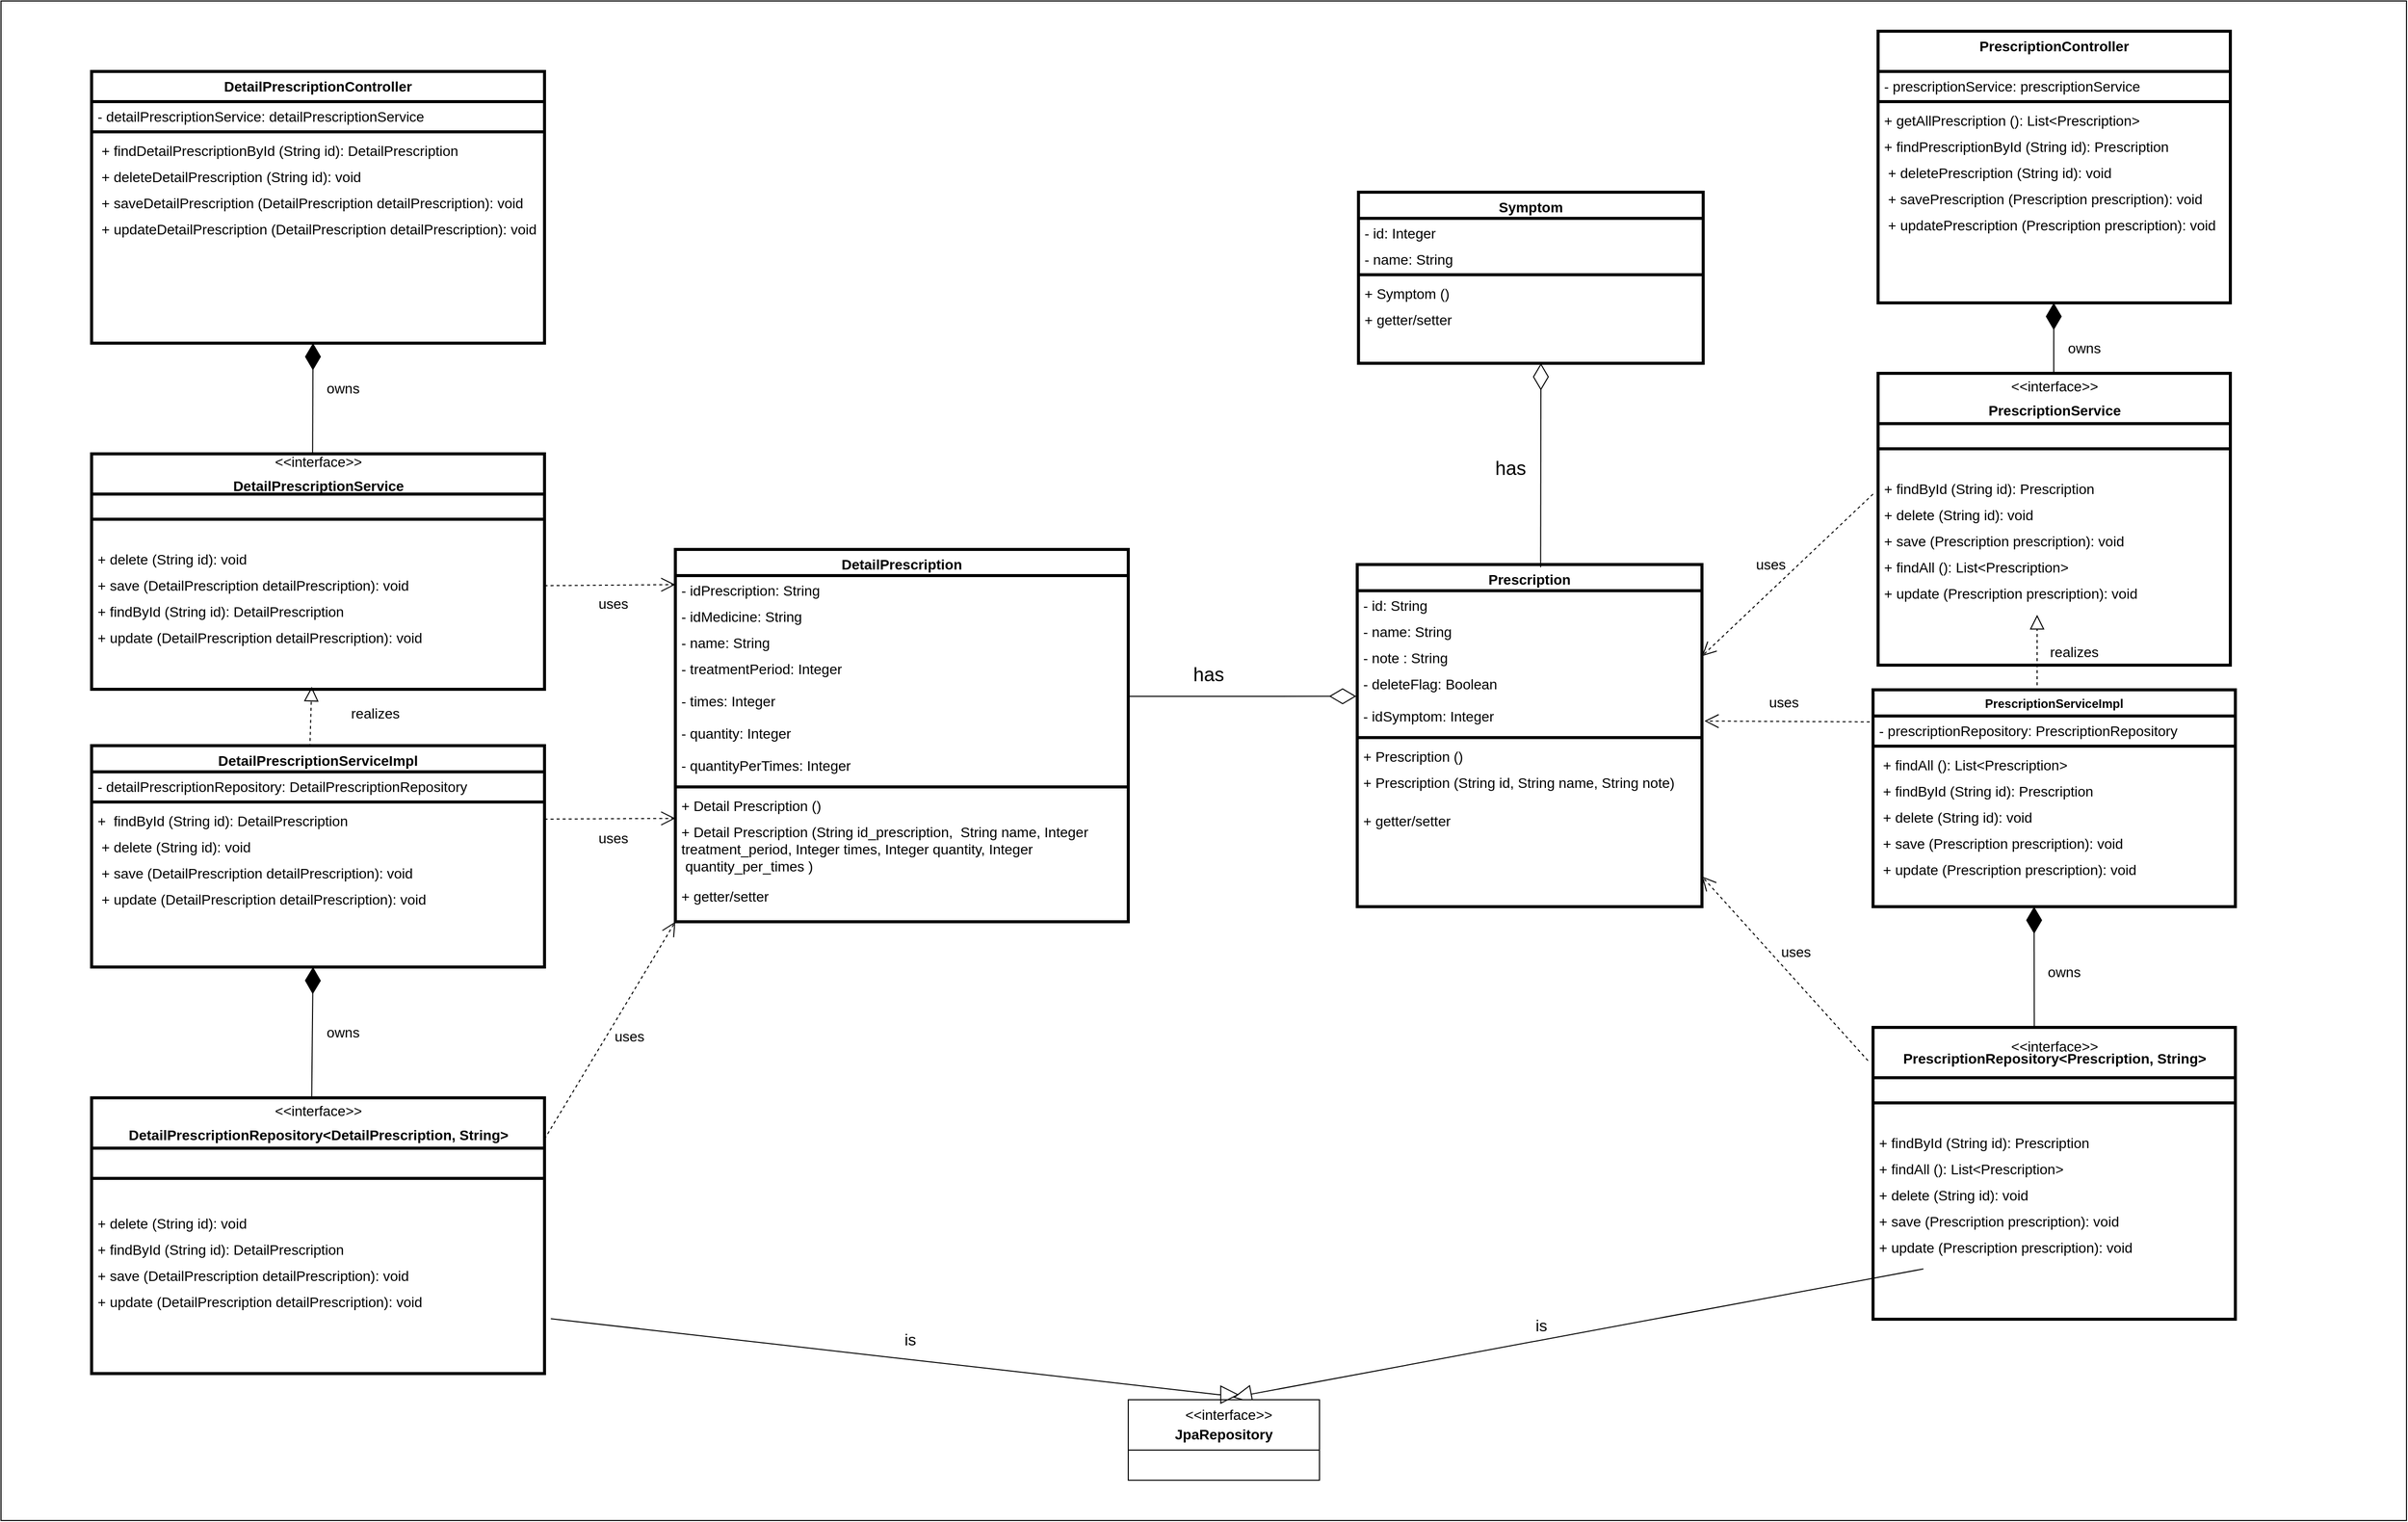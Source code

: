 <mxfile version="23.1.1" type="device">
  <diagram id="ngkip8CW9dk5q_ZGBN1X" name="Trang-2">
    <mxGraphModel dx="1314" dy="4339" grid="1" gridSize="10" guides="1" tooltips="1" connect="1" arrows="1" fold="1" page="1" pageScale="1" pageWidth="827" pageHeight="1169" math="0" shadow="0">
      <root>
        <mxCell id="0" />
        <mxCell id="1" parent="0" />
        <mxCell id="7nBnNuaxek-vDvKnoMcR-1" value="" style="rounded=0;whiteSpace=wrap;html=1;" parent="1" vertex="1">
          <mxGeometry x="20" y="-2730" width="2390" height="1510" as="geometry" />
        </mxCell>
        <mxCell id="7nBnNuaxek-vDvKnoMcR-2" value="" style="endArrow=diamondThin;endFill=1;endSize=24;html=1;rounded=0;exitX=0.5;exitY=0;exitDx=0;exitDy=0;" parent="1" edge="1">
          <mxGeometry width="160" relative="1" as="geometry">
            <mxPoint x="2059.545" y="-2360" as="sourcePoint" />
            <mxPoint x="2059.55" y="-2430" as="targetPoint" />
          </mxGeometry>
        </mxCell>
        <mxCell id="7nBnNuaxek-vDvKnoMcR-3" value="" style="endArrow=block;dashed=1;endFill=0;endSize=12;html=1;rounded=0;entryX=0.48;entryY=1.037;entryDx=0;entryDy=0;entryPerimeter=0;" parent="1" edge="1">
          <mxGeometry width="160" relative="1" as="geometry">
            <mxPoint x="2043" y="-2050" as="sourcePoint" />
            <mxPoint x="2043" y="-2119.998" as="targetPoint" />
          </mxGeometry>
        </mxCell>
        <mxCell id="7nBnNuaxek-vDvKnoMcR-4" value="uses" style="endArrow=open;endSize=12;dashed=1;html=1;rounded=0;entryX=1;entryY=0.5;entryDx=0;entryDy=0;fontSize=14;" parent="1" target="7nBnNuaxek-vDvKnoMcR-8" edge="1">
          <mxGeometry x="0.041" y="-19" width="160" relative="1" as="geometry">
            <mxPoint x="1880" y="-2240" as="sourcePoint" />
            <mxPoint x="1650" y="-2230" as="targetPoint" />
            <mxPoint as="offset" />
          </mxGeometry>
        </mxCell>
        <mxCell id="7nBnNuaxek-vDvKnoMcR-5" value="Prescription" style="swimlane;fontStyle=1;align=center;verticalAlign=top;childLayout=stackLayout;horizontal=1;startSize=26;horizontalStack=0;resizeParent=1;resizeLast=0;collapsible=1;marginBottom=0;rounded=0;shadow=0;strokeWidth=3;fontSize=14;" parent="1" vertex="1">
          <mxGeometry x="1367.5" y="-2170" width="342.5" height="340" as="geometry">
            <mxRectangle x="550" y="140" width="160" height="26" as="alternateBounds" />
          </mxGeometry>
        </mxCell>
        <mxCell id="7nBnNuaxek-vDvKnoMcR-6" value="- id: String" style="text;align=left;verticalAlign=top;spacingLeft=4;spacingRight=4;overflow=hidden;rotatable=0;points=[[0,0.5],[1,0.5]];portConstraint=eastwest;fontSize=14;" parent="7nBnNuaxek-vDvKnoMcR-5" vertex="1">
          <mxGeometry y="26" width="342.5" height="26" as="geometry" />
        </mxCell>
        <mxCell id="7nBnNuaxek-vDvKnoMcR-7" value="- name: String" style="text;align=left;verticalAlign=top;spacingLeft=4;spacingRight=4;overflow=hidden;rotatable=0;points=[[0,0.5],[1,0.5]];portConstraint=eastwest;rounded=0;shadow=0;html=0;fontSize=14;" parent="7nBnNuaxek-vDvKnoMcR-5" vertex="1">
          <mxGeometry y="52" width="342.5" height="26" as="geometry" />
        </mxCell>
        <mxCell id="7nBnNuaxek-vDvKnoMcR-8" value="- note : String" style="text;align=left;verticalAlign=top;spacingLeft=4;spacingRight=4;overflow=hidden;rotatable=0;points=[[0,0.5],[1,0.5]];portConstraint=eastwest;fontSize=14;" parent="7nBnNuaxek-vDvKnoMcR-5" vertex="1">
          <mxGeometry y="78" width="342.5" height="26" as="geometry" />
        </mxCell>
        <mxCell id="7nBnNuaxek-vDvKnoMcR-9" value="- deleteFlag: Boolean&#xa;" style="text;align=left;verticalAlign=top;spacingLeft=4;spacingRight=4;overflow=hidden;rotatable=0;points=[[0,0.5],[1,0.5]];portConstraint=eastwest;rounded=0;shadow=0;html=0;fontSize=14;" parent="7nBnNuaxek-vDvKnoMcR-5" vertex="1">
          <mxGeometry y="104" width="342.5" height="32" as="geometry" />
        </mxCell>
        <mxCell id="7nBnNuaxek-vDvKnoMcR-10" value="- idSymptom: Integer&#xa;" style="text;align=left;verticalAlign=top;spacingLeft=4;spacingRight=4;overflow=hidden;rotatable=0;points=[[0,0.5],[1,0.5]];portConstraint=eastwest;rounded=0;shadow=0;html=0;fontSize=14;" parent="7nBnNuaxek-vDvKnoMcR-5" vertex="1">
          <mxGeometry y="136" width="342.5" height="32" as="geometry" />
        </mxCell>
        <mxCell id="7nBnNuaxek-vDvKnoMcR-11" value="uses" style="endArrow=open;endSize=12;dashed=1;html=1;rounded=0;fontSize=14;exitX=-0.009;exitY=0.226;exitDx=0;exitDy=0;exitPerimeter=0;" parent="7nBnNuaxek-vDvKnoMcR-5" source="7nBnNuaxek-vDvKnoMcR-32" edge="1">
          <mxGeometry x="0.041" y="-19" width="160" relative="1" as="geometry">
            <mxPoint x="495" y="155.55" as="sourcePoint" />
            <mxPoint x="345" y="155.55" as="targetPoint" />
            <mxPoint as="offset" />
          </mxGeometry>
        </mxCell>
        <mxCell id="7nBnNuaxek-vDvKnoMcR-12" value="" style="line;html=1;strokeWidth=3;align=left;verticalAlign=middle;spacingTop=-1;spacingLeft=3;spacingRight=3;rotatable=0;labelPosition=right;points=[];portConstraint=eastwest;" parent="7nBnNuaxek-vDvKnoMcR-5" vertex="1">
          <mxGeometry y="168" width="342.5" height="8" as="geometry" />
        </mxCell>
        <mxCell id="7nBnNuaxek-vDvKnoMcR-13" value="+ Prescription ()" style="text;align=left;verticalAlign=top;spacingLeft=4;spacingRight=4;overflow=hidden;rotatable=0;points=[[0,0.5],[1,0.5]];portConstraint=eastwest;fontSize=14;" parent="7nBnNuaxek-vDvKnoMcR-5" vertex="1">
          <mxGeometry y="176" width="342.5" height="26" as="geometry" />
        </mxCell>
        <mxCell id="7nBnNuaxek-vDvKnoMcR-14" value="+ Prescription (String id, String name, String note)" style="text;align=left;verticalAlign=top;spacingLeft=4;spacingRight=4;overflow=hidden;rotatable=0;points=[[0,0.5],[1,0.5]];portConstraint=eastwest;fontSize=14;" parent="7nBnNuaxek-vDvKnoMcR-5" vertex="1">
          <mxGeometry y="202" width="342.5" height="38" as="geometry" />
        </mxCell>
        <mxCell id="7nBnNuaxek-vDvKnoMcR-15" value="+ getter/setter" style="text;align=left;verticalAlign=top;spacingLeft=4;spacingRight=4;overflow=hidden;rotatable=0;points=[[0,0.5],[1,0.5]];portConstraint=eastwest;fontSize=14;" parent="7nBnNuaxek-vDvKnoMcR-5" vertex="1">
          <mxGeometry y="240" width="342.5" height="40" as="geometry" />
        </mxCell>
        <mxCell id="7nBnNuaxek-vDvKnoMcR-16" value="" style="endArrow=diamondThin;endFill=0;endSize=24;html=1;rounded=0;exitX=0.532;exitY=0.008;exitDx=0;exitDy=0;exitPerimeter=0;" parent="1" source="7nBnNuaxek-vDvKnoMcR-5" edge="1">
          <mxGeometry width="160" relative="1" as="geometry">
            <mxPoint x="1550" y="-2390" as="sourcePoint" />
            <mxPoint x="1550" y="-2370" as="targetPoint" />
          </mxGeometry>
        </mxCell>
        <mxCell id="7nBnNuaxek-vDvKnoMcR-17" value="PrescriptionController" style="swimlane;fontStyle=1;align=center;verticalAlign=top;childLayout=stackLayout;horizontal=1;startSize=40;horizontalStack=0;resizeParent=1;resizeLast=0;collapsible=1;marginBottom=0;rounded=0;shadow=0;strokeWidth=3;fontSize=14;" parent="1" vertex="1">
          <mxGeometry x="1885" y="-2700" width="350" height="270" as="geometry">
            <mxRectangle x="230" y="140" width="160" height="26" as="alternateBounds" />
          </mxGeometry>
        </mxCell>
        <mxCell id="7nBnNuaxek-vDvKnoMcR-18" value="- prescriptionService: prescriptionService" style="text;align=left;verticalAlign=top;spacingLeft=4;spacingRight=4;overflow=hidden;rotatable=0;points=[[0,0.5],[1,0.5]];portConstraint=eastwest;fontSize=14;" parent="7nBnNuaxek-vDvKnoMcR-17" vertex="1">
          <mxGeometry y="40" width="350" height="26" as="geometry" />
        </mxCell>
        <mxCell id="7nBnNuaxek-vDvKnoMcR-19" value="" style="line;html=1;strokeWidth=3;align=left;verticalAlign=middle;spacingTop=-1;spacingLeft=3;spacingRight=3;rotatable=0;labelPosition=right;points=[];portConstraint=eastwest;" parent="7nBnNuaxek-vDvKnoMcR-17" vertex="1">
          <mxGeometry y="66" width="350" height="8" as="geometry" />
        </mxCell>
        <mxCell id="7nBnNuaxek-vDvKnoMcR-20" value="+ getAllPrescription (): List&lt;Prescription&gt;" style="text;align=left;verticalAlign=top;spacingLeft=4;spacingRight=4;overflow=hidden;rotatable=0;points=[[0,0.5],[1,0.5]];portConstraint=eastwest;strokeWidth=1;fontSize=14;" parent="7nBnNuaxek-vDvKnoMcR-17" vertex="1">
          <mxGeometry y="74" width="350" height="26" as="geometry" />
        </mxCell>
        <mxCell id="7nBnNuaxek-vDvKnoMcR-21" value="+ findPrescriptionById (String id): Prescription" style="text;align=left;verticalAlign=top;spacingLeft=4;spacingRight=4;overflow=hidden;rotatable=0;points=[[0,0.5],[1,0.5]];portConstraint=eastwest;strokeWidth=1;fontSize=14;" parent="7nBnNuaxek-vDvKnoMcR-17" vertex="1">
          <mxGeometry y="100" width="350" height="26" as="geometry" />
        </mxCell>
        <mxCell id="7nBnNuaxek-vDvKnoMcR-22" value=" + deletePrescription (String id): void" style="text;align=left;verticalAlign=top;spacingLeft=4;spacingRight=4;overflow=hidden;rotatable=0;points=[[0,0.5],[1,0.5]];portConstraint=eastwest;strokeWidth=1;fontSize=14;" parent="7nBnNuaxek-vDvKnoMcR-17" vertex="1">
          <mxGeometry y="126" width="350" height="26" as="geometry" />
        </mxCell>
        <mxCell id="7nBnNuaxek-vDvKnoMcR-23" value=" + savePrescription (Prescription prescription): void" style="text;align=left;verticalAlign=top;spacingLeft=4;spacingRight=4;overflow=hidden;rotatable=0;points=[[0,0.5],[1,0.5]];portConstraint=eastwest;strokeWidth=1;fontSize=14;" parent="7nBnNuaxek-vDvKnoMcR-17" vertex="1">
          <mxGeometry y="152" width="350" height="26" as="geometry" />
        </mxCell>
        <mxCell id="7nBnNuaxek-vDvKnoMcR-24" value=" + updatePrescription (Prescription prescription): void" style="text;align=left;verticalAlign=top;spacingLeft=4;spacingRight=4;overflow=hidden;rotatable=0;points=[[0,0.5],[1,0.5]];portConstraint=eastwest;strokeWidth=1;fontSize=14;" parent="7nBnNuaxek-vDvKnoMcR-17" vertex="1">
          <mxGeometry y="178" width="350" height="26" as="geometry" />
        </mxCell>
        <mxCell id="7nBnNuaxek-vDvKnoMcR-25" value="&lt;p style=&quot;line-height: 86%;&quot;&gt;&lt;font style=&quot;font-size: 14px;&quot;&gt;&amp;lt;&amp;lt;interface&amp;gt;&amp;gt;&lt;/font&gt;&lt;/p&gt;&lt;p style=&quot;line-height: 86%;&quot;&gt;&lt;font style=&quot;font-size: 14px;&quot;&gt;&lt;b&gt;PrescriptionService&lt;/b&gt;&lt;br&gt;&lt;/font&gt;&lt;/p&gt;" style="swimlane;fontStyle=0;childLayout=stackLayout;horizontal=1;startSize=50;fillColor=none;horizontalStack=0;resizeParent=1;resizeParentMax=0;resizeLast=0;collapsible=1;marginBottom=0;html=1;strokeWidth=3;" parent="1" vertex="1">
          <mxGeometry x="1885" y="-2360" width="350" height="290" as="geometry">
            <mxRectangle x="960" y="620" width="160" height="60" as="alternateBounds" />
          </mxGeometry>
        </mxCell>
        <mxCell id="5s_oKDHctYmKp3dNpC3K-5" value="" style="line;html=1;strokeWidth=3;align=left;verticalAlign=middle;spacingTop=-1;spacingLeft=3;spacingRight=3;rotatable=0;labelPosition=right;points=[];portConstraint=eastwest;" vertex="1" parent="7nBnNuaxek-vDvKnoMcR-25">
          <mxGeometry y="50" width="350" height="50" as="geometry" />
        </mxCell>
        <mxCell id="7nBnNuaxek-vDvKnoMcR-27" value="+ findById (String id): Prescription" style="text;strokeColor=none;fillColor=none;align=left;verticalAlign=top;spacingLeft=4;spacingRight=4;overflow=hidden;rotatable=0;points=[[0,0.5],[1,0.5]];portConstraint=eastwest;whiteSpace=wrap;html=1;fontSize=14;" parent="7nBnNuaxek-vDvKnoMcR-25" vertex="1">
          <mxGeometry y="100" width="350" height="26" as="geometry" />
        </mxCell>
        <mxCell id="7nBnNuaxek-vDvKnoMcR-28" value="+ delete (String id): void" style="text;strokeColor=none;fillColor=none;align=left;verticalAlign=top;spacingLeft=4;spacingRight=4;overflow=hidden;rotatable=0;points=[[0,0.5],[1,0.5]];portConstraint=eastwest;whiteSpace=wrap;html=1;fontSize=14;" parent="7nBnNuaxek-vDvKnoMcR-25" vertex="1">
          <mxGeometry y="126" width="350" height="26" as="geometry" />
        </mxCell>
        <mxCell id="7nBnNuaxek-vDvKnoMcR-29" value="+ save (Prescription prescription): void" style="text;strokeColor=none;fillColor=none;align=left;verticalAlign=top;spacingLeft=4;spacingRight=4;overflow=hidden;rotatable=0;points=[[0,0.5],[1,0.5]];portConstraint=eastwest;whiteSpace=wrap;html=1;fontSize=14;" parent="7nBnNuaxek-vDvKnoMcR-25" vertex="1">
          <mxGeometry y="152" width="350" height="26" as="geometry" />
        </mxCell>
        <mxCell id="7nBnNuaxek-vDvKnoMcR-26" value="+ findAll (): List&amp;lt;Prescription&amp;gt;" style="text;strokeColor=none;fillColor=none;align=left;verticalAlign=top;spacingLeft=4;spacingRight=4;overflow=hidden;rotatable=0;points=[[0,0.5],[1,0.5]];portConstraint=eastwest;whiteSpace=wrap;html=1;fontSize=14;" parent="7nBnNuaxek-vDvKnoMcR-25" vertex="1">
          <mxGeometry y="178" width="350" height="26" as="geometry" />
        </mxCell>
        <mxCell id="7nBnNuaxek-vDvKnoMcR-30" value="+ update (Prescription prescription): void" style="text;strokeColor=none;fillColor=none;align=left;verticalAlign=top;spacingLeft=4;spacingRight=4;overflow=hidden;rotatable=0;points=[[0,0.5],[1,0.5]];portConstraint=eastwest;whiteSpace=wrap;html=1;fontSize=14;" parent="7nBnNuaxek-vDvKnoMcR-25" vertex="1">
          <mxGeometry y="204" width="350" height="86" as="geometry" />
        </mxCell>
        <mxCell id="7nBnNuaxek-vDvKnoMcR-31" value="PrescriptionServiceImpl" style="swimlane;fontStyle=1;align=center;verticalAlign=top;childLayout=stackLayout;horizontal=1;startSize=26;horizontalStack=0;resizeParent=1;resizeLast=0;collapsible=1;marginBottom=0;rounded=0;shadow=0;strokeWidth=3;" parent="1" vertex="1">
          <mxGeometry x="1880" y="-2045.5" width="360" height="215.5" as="geometry">
            <mxRectangle x="230" y="140" width="160" height="26" as="alternateBounds" />
          </mxGeometry>
        </mxCell>
        <mxCell id="7nBnNuaxek-vDvKnoMcR-32" value="- prescriptionRepository: PrescriptionRepository" style="text;align=left;verticalAlign=top;spacingLeft=4;spacingRight=4;overflow=hidden;rotatable=0;points=[[0,0.5],[1,0.5]];portConstraint=eastwest;fontSize=14;" parent="7nBnNuaxek-vDvKnoMcR-31" vertex="1">
          <mxGeometry y="26" width="360" height="26" as="geometry" />
        </mxCell>
        <mxCell id="7nBnNuaxek-vDvKnoMcR-33" value="" style="line;html=1;strokeWidth=3;align=left;verticalAlign=middle;spacingTop=-1;spacingLeft=3;spacingRight=3;rotatable=0;labelPosition=right;points=[];portConstraint=eastwest;" parent="7nBnNuaxek-vDvKnoMcR-31" vertex="1">
          <mxGeometry y="52" width="360" height="8" as="geometry" />
        </mxCell>
        <mxCell id="7nBnNuaxek-vDvKnoMcR-34" value=" + findAll (): List&lt;Prescription&gt;" style="text;align=left;verticalAlign=top;spacingLeft=4;spacingRight=4;overflow=hidden;rotatable=0;points=[[0,0.5],[1,0.5]];portConstraint=eastwest;strokeWidth=1;fontSize=14;" parent="7nBnNuaxek-vDvKnoMcR-31" vertex="1">
          <mxGeometry y="60" width="360" height="26" as="geometry" />
        </mxCell>
        <mxCell id="7nBnNuaxek-vDvKnoMcR-35" value=" + findById (String id): Prescription" style="text;align=left;verticalAlign=top;spacingLeft=4;spacingRight=4;overflow=hidden;rotatable=0;points=[[0,0.5],[1,0.5]];portConstraint=eastwest;strokeWidth=1;fontSize=14;" parent="7nBnNuaxek-vDvKnoMcR-31" vertex="1">
          <mxGeometry y="86" width="360" height="26" as="geometry" />
        </mxCell>
        <mxCell id="7nBnNuaxek-vDvKnoMcR-36" value=" + delete (String id): void" style="text;align=left;verticalAlign=top;spacingLeft=4;spacingRight=4;overflow=hidden;rotatable=0;points=[[0,0.5],[1,0.5]];portConstraint=eastwest;strokeWidth=1;fontSize=14;" parent="7nBnNuaxek-vDvKnoMcR-31" vertex="1">
          <mxGeometry y="112" width="360" height="26" as="geometry" />
        </mxCell>
        <mxCell id="7nBnNuaxek-vDvKnoMcR-37" value=" + save (Prescription prescription): void" style="text;align=left;verticalAlign=top;spacingLeft=4;spacingRight=4;overflow=hidden;rotatable=0;points=[[0,0.5],[1,0.5]];portConstraint=eastwest;strokeWidth=1;fontSize=14;" parent="7nBnNuaxek-vDvKnoMcR-31" vertex="1">
          <mxGeometry y="138" width="360" height="26" as="geometry" />
        </mxCell>
        <mxCell id="7nBnNuaxek-vDvKnoMcR-38" value=" + update (Prescription prescription): void" style="text;align=left;verticalAlign=top;spacingLeft=4;spacingRight=4;overflow=hidden;rotatable=0;points=[[0,0.5],[1,0.5]];portConstraint=eastwest;strokeWidth=1;fontSize=14;" parent="7nBnNuaxek-vDvKnoMcR-31" vertex="1">
          <mxGeometry y="164" width="360" height="26" as="geometry" />
        </mxCell>
        <mxCell id="7nBnNuaxek-vDvKnoMcR-39" value="&lt;p style=&quot;line-height: 86%;&quot;&gt;&lt;font style=&quot;font-size: 14px;&quot;&gt;&amp;lt;&amp;lt;interface&amp;gt;&amp;gt;&lt;br&gt;&lt;b&gt;PrescriptionRepository&amp;lt;Prescription, String&amp;gt;&lt;/b&gt;&lt;br&gt;&lt;/font&gt;&lt;/p&gt;" style="swimlane;fontStyle=0;childLayout=stackLayout;horizontal=1;startSize=50;fillColor=none;horizontalStack=0;resizeParent=1;resizeParentMax=0;resizeLast=0;collapsible=1;marginBottom=0;html=1;strokeWidth=3;" parent="1" vertex="1">
          <mxGeometry x="1880" y="-1710" width="360" height="290" as="geometry">
            <mxRectangle x="960" y="620" width="160" height="60" as="alternateBounds" />
          </mxGeometry>
        </mxCell>
        <mxCell id="5s_oKDHctYmKp3dNpC3K-4" value="" style="line;html=1;strokeWidth=3;align=left;verticalAlign=middle;spacingTop=-1;spacingLeft=3;spacingRight=3;rotatable=0;labelPosition=right;points=[];portConstraint=eastwest;" vertex="1" parent="7nBnNuaxek-vDvKnoMcR-39">
          <mxGeometry y="50" width="360" height="50" as="geometry" />
        </mxCell>
        <mxCell id="7nBnNuaxek-vDvKnoMcR-41" value="+ findById (String id): Prescription" style="text;strokeColor=none;fillColor=none;align=left;verticalAlign=top;spacingLeft=4;spacingRight=4;overflow=hidden;rotatable=0;points=[[0,0.5],[1,0.5]];portConstraint=eastwest;whiteSpace=wrap;html=1;fontSize=14;" parent="7nBnNuaxek-vDvKnoMcR-39" vertex="1">
          <mxGeometry y="100" width="360" height="26" as="geometry" />
        </mxCell>
        <mxCell id="7nBnNuaxek-vDvKnoMcR-40" value="+ findAll (): List&amp;lt;Prescription&amp;gt;" style="text;strokeColor=none;fillColor=none;align=left;verticalAlign=top;spacingLeft=4;spacingRight=4;overflow=hidden;rotatable=0;points=[[0,0.5],[1,0.5]];portConstraint=eastwest;whiteSpace=wrap;html=1;fontSize=14;" parent="7nBnNuaxek-vDvKnoMcR-39" vertex="1">
          <mxGeometry y="126" width="360" height="26" as="geometry" />
        </mxCell>
        <mxCell id="7nBnNuaxek-vDvKnoMcR-42" value="+ delete (String id): void" style="text;strokeColor=none;fillColor=none;align=left;verticalAlign=top;spacingLeft=4;spacingRight=4;overflow=hidden;rotatable=0;points=[[0,0.5],[1,0.5]];portConstraint=eastwest;whiteSpace=wrap;html=1;fontSize=14;" parent="7nBnNuaxek-vDvKnoMcR-39" vertex="1">
          <mxGeometry y="152" width="360" height="26" as="geometry" />
        </mxCell>
        <mxCell id="7nBnNuaxek-vDvKnoMcR-43" value="+ save (Prescription prescription): void" style="text;strokeColor=none;fillColor=none;align=left;verticalAlign=top;spacingLeft=4;spacingRight=4;overflow=hidden;rotatable=0;points=[[0,0.5],[1,0.5]];portConstraint=eastwest;whiteSpace=wrap;html=1;fontSize=14;" parent="7nBnNuaxek-vDvKnoMcR-39" vertex="1">
          <mxGeometry y="178" width="360" height="26" as="geometry" />
        </mxCell>
        <mxCell id="7nBnNuaxek-vDvKnoMcR-44" value="+ update (Prescription prescription): void" style="text;strokeColor=none;fillColor=none;align=left;verticalAlign=top;spacingLeft=4;spacingRight=4;overflow=hidden;rotatable=0;points=[[0,0.5],[1,0.5]];portConstraint=eastwest;whiteSpace=wrap;html=1;fontSize=14;" parent="7nBnNuaxek-vDvKnoMcR-39" vertex="1">
          <mxGeometry y="204" width="360" height="86" as="geometry" />
        </mxCell>
        <mxCell id="7nBnNuaxek-vDvKnoMcR-45" value="DetailPrescription" style="swimlane;fontStyle=1;align=center;verticalAlign=top;childLayout=stackLayout;horizontal=1;startSize=26;horizontalStack=0;resizeParent=1;resizeLast=0;collapsible=1;marginBottom=0;rounded=0;shadow=0;strokeWidth=3;fontSize=14;" parent="1" vertex="1">
          <mxGeometry x="690" y="-2185" width="450" height="370" as="geometry">
            <mxRectangle x="550" y="140" width="160" height="26" as="alternateBounds" />
          </mxGeometry>
        </mxCell>
        <mxCell id="7nBnNuaxek-vDvKnoMcR-46" value="- idPrescription: String" style="text;align=left;verticalAlign=top;spacingLeft=4;spacingRight=4;overflow=hidden;rotatable=0;points=[[0,0.5],[1,0.5]];portConstraint=eastwest;fontSize=14;" parent="7nBnNuaxek-vDvKnoMcR-45" vertex="1">
          <mxGeometry y="26" width="450" height="26" as="geometry" />
        </mxCell>
        <mxCell id="7nBnNuaxek-vDvKnoMcR-47" value="- idMedicine: String" style="text;align=left;verticalAlign=top;spacingLeft=4;spacingRight=4;overflow=hidden;rotatable=0;points=[[0,0.5],[1,0.5]];portConstraint=eastwest;fontSize=14;" parent="7nBnNuaxek-vDvKnoMcR-45" vertex="1">
          <mxGeometry y="52" width="450" height="26" as="geometry" />
        </mxCell>
        <mxCell id="7nBnNuaxek-vDvKnoMcR-48" value="- name: String" style="text;align=left;verticalAlign=top;spacingLeft=4;spacingRight=4;overflow=hidden;rotatable=0;points=[[0,0.5],[1,0.5]];portConstraint=eastwest;rounded=0;shadow=0;html=0;fontSize=14;" parent="7nBnNuaxek-vDvKnoMcR-45" vertex="1">
          <mxGeometry y="78" width="450" height="26" as="geometry" />
        </mxCell>
        <mxCell id="7nBnNuaxek-vDvKnoMcR-49" value="- treatmentPeriod: Integer&#xa;&#xa;" style="text;align=left;verticalAlign=top;spacingLeft=4;spacingRight=4;overflow=hidden;rotatable=0;points=[[0,0.5],[1,0.5]];portConstraint=eastwest;rounded=0;shadow=0;html=0;fontSize=14;" parent="7nBnNuaxek-vDvKnoMcR-45" vertex="1">
          <mxGeometry y="104" width="450" height="32" as="geometry" />
        </mxCell>
        <mxCell id="7nBnNuaxek-vDvKnoMcR-50" value="- times: Integer&#xa;&#xa;" style="text;align=left;verticalAlign=top;spacingLeft=4;spacingRight=4;overflow=hidden;rotatable=0;points=[[0,0.5],[1,0.5]];portConstraint=eastwest;rounded=0;shadow=0;html=0;fontSize=14;" parent="7nBnNuaxek-vDvKnoMcR-45" vertex="1">
          <mxGeometry y="136" width="450" height="32" as="geometry" />
        </mxCell>
        <mxCell id="7nBnNuaxek-vDvKnoMcR-51" value="- quantity: Integer&#xa;" style="text;align=left;verticalAlign=top;spacingLeft=4;spacingRight=4;overflow=hidden;rotatable=0;points=[[0,0.5],[1,0.5]];portConstraint=eastwest;rounded=0;shadow=0;html=0;fontSize=14;" parent="7nBnNuaxek-vDvKnoMcR-45" vertex="1">
          <mxGeometry y="168" width="450" height="32" as="geometry" />
        </mxCell>
        <mxCell id="7nBnNuaxek-vDvKnoMcR-52" value="- quantityPerTimes: Integer&#xa;" style="text;align=left;verticalAlign=top;spacingLeft=4;spacingRight=4;overflow=hidden;rotatable=0;points=[[0,0.5],[1,0.5]];portConstraint=eastwest;rounded=0;shadow=0;html=0;fontSize=14;" parent="7nBnNuaxek-vDvKnoMcR-45" vertex="1">
          <mxGeometry y="200" width="450" height="32" as="geometry" />
        </mxCell>
        <mxCell id="7nBnNuaxek-vDvKnoMcR-53" value="" style="line;html=1;strokeWidth=3;align=left;verticalAlign=middle;spacingTop=-1;spacingLeft=3;spacingRight=3;rotatable=0;labelPosition=right;points=[];portConstraint=eastwest;" parent="7nBnNuaxek-vDvKnoMcR-45" vertex="1">
          <mxGeometry y="232" width="450" height="8" as="geometry" />
        </mxCell>
        <mxCell id="7nBnNuaxek-vDvKnoMcR-54" value="+ Detail Prescription ()" style="text;align=left;verticalAlign=top;spacingLeft=4;spacingRight=4;overflow=hidden;rotatable=0;points=[[0,0.5],[1,0.5]];portConstraint=eastwest;fontSize=14;" parent="7nBnNuaxek-vDvKnoMcR-45" vertex="1">
          <mxGeometry y="240" width="450" height="26" as="geometry" />
        </mxCell>
        <mxCell id="7nBnNuaxek-vDvKnoMcR-55" value="+ Detail Prescription (String id_prescription,  String name, Integer&#xa;treatment_period, Integer times, Integer quantity, Integer&#xa; quantity_per_times )" style="text;align=left;verticalAlign=top;spacingLeft=4;spacingRight=4;overflow=hidden;rotatable=0;points=[[0,0.5],[1,0.5]];portConstraint=eastwest;fontSize=14;" parent="7nBnNuaxek-vDvKnoMcR-45" vertex="1">
          <mxGeometry y="266" width="450" height="64" as="geometry" />
        </mxCell>
        <mxCell id="7nBnNuaxek-vDvKnoMcR-56" value="+ getter/setter" style="text;align=left;verticalAlign=top;spacingLeft=4;spacingRight=4;overflow=hidden;rotatable=0;points=[[0,0.5],[1,0.5]];portConstraint=eastwest;fontSize=14;" parent="7nBnNuaxek-vDvKnoMcR-45" vertex="1">
          <mxGeometry y="330" width="450" height="26" as="geometry" />
        </mxCell>
        <mxCell id="7nBnNuaxek-vDvKnoMcR-57" value="DetailPrescriptionController" style="swimlane;fontStyle=1;align=center;verticalAlign=top;childLayout=stackLayout;horizontal=1;startSize=30;horizontalStack=0;resizeParent=1;resizeLast=0;collapsible=1;marginBottom=0;rounded=0;shadow=0;strokeWidth=3;fontSize=14;" parent="1" vertex="1">
          <mxGeometry x="110" y="-2660" width="450" height="270" as="geometry">
            <mxRectangle x="230" y="140" width="160" height="26" as="alternateBounds" />
          </mxGeometry>
        </mxCell>
        <mxCell id="7nBnNuaxek-vDvKnoMcR-58" value="- detailPrescriptionService: detailPrescriptionService" style="text;align=left;verticalAlign=top;spacingLeft=4;spacingRight=4;overflow=hidden;rotatable=0;points=[[0,0.5],[1,0.5]];portConstraint=eastwest;fontSize=14;" parent="7nBnNuaxek-vDvKnoMcR-57" vertex="1">
          <mxGeometry y="30" width="450" height="26" as="geometry" />
        </mxCell>
        <mxCell id="7nBnNuaxek-vDvKnoMcR-59" value="" style="line;html=1;strokeWidth=3;align=left;verticalAlign=middle;spacingTop=-1;spacingLeft=3;spacingRight=3;rotatable=0;labelPosition=right;points=[];portConstraint=eastwest;" parent="7nBnNuaxek-vDvKnoMcR-57" vertex="1">
          <mxGeometry y="56" width="450" height="8" as="geometry" />
        </mxCell>
        <mxCell id="7nBnNuaxek-vDvKnoMcR-60" value=" + findDetailPrescriptionById (String id): DetailPrescription" style="text;align=left;verticalAlign=top;spacingLeft=4;spacingRight=4;overflow=hidden;rotatable=0;points=[[0,0.5],[1,0.5]];portConstraint=eastwest;strokeWidth=1;fontSize=14;" parent="7nBnNuaxek-vDvKnoMcR-57" vertex="1">
          <mxGeometry y="64" width="450" height="26" as="geometry" />
        </mxCell>
        <mxCell id="7nBnNuaxek-vDvKnoMcR-61" value=" + deleteDetailPrescription (String id): void" style="text;align=left;verticalAlign=top;spacingLeft=4;spacingRight=4;overflow=hidden;rotatable=0;points=[[0,0.5],[1,0.5]];portConstraint=eastwest;strokeWidth=1;fontSize=14;" parent="7nBnNuaxek-vDvKnoMcR-57" vertex="1">
          <mxGeometry y="90" width="450" height="26" as="geometry" />
        </mxCell>
        <mxCell id="7nBnNuaxek-vDvKnoMcR-62" value=" + saveDetailPrescription (DetailPrescription detailPrescription): void" style="text;align=left;verticalAlign=top;spacingLeft=4;spacingRight=4;overflow=hidden;rotatable=0;points=[[0,0.5],[1,0.5]];portConstraint=eastwest;strokeWidth=1;fontSize=14;" parent="7nBnNuaxek-vDvKnoMcR-57" vertex="1">
          <mxGeometry y="116" width="450" height="26" as="geometry" />
        </mxCell>
        <mxCell id="7nBnNuaxek-vDvKnoMcR-63" value=" + updateDetailPrescription (DetailPrescription detailPrescription): void" style="text;align=left;verticalAlign=top;spacingLeft=4;spacingRight=4;overflow=hidden;rotatable=0;points=[[0,0.5],[1,0.5]];portConstraint=eastwest;strokeWidth=1;fontSize=14;" parent="7nBnNuaxek-vDvKnoMcR-57" vertex="1">
          <mxGeometry y="142" width="450" height="26" as="geometry" />
        </mxCell>
        <mxCell id="7nBnNuaxek-vDvKnoMcR-64" value="Symptom" style="swimlane;fontStyle=1;align=center;verticalAlign=top;childLayout=stackLayout;horizontal=1;startSize=26;horizontalStack=0;resizeParent=1;resizeLast=0;collapsible=1;marginBottom=0;rounded=0;shadow=0;strokeWidth=3;fontSize=14;" parent="1" vertex="1">
          <mxGeometry x="1368.75" y="-2540" width="342.5" height="170" as="geometry">
            <mxRectangle x="550" y="140" width="160" height="26" as="alternateBounds" />
          </mxGeometry>
        </mxCell>
        <mxCell id="7nBnNuaxek-vDvKnoMcR-65" value="- id: Integer" style="text;align=left;verticalAlign=top;spacingLeft=4;spacingRight=4;overflow=hidden;rotatable=0;points=[[0,0.5],[1,0.5]];portConstraint=eastwest;fontSize=14;" parent="7nBnNuaxek-vDvKnoMcR-64" vertex="1">
          <mxGeometry y="26" width="342.5" height="26" as="geometry" />
        </mxCell>
        <mxCell id="7nBnNuaxek-vDvKnoMcR-66" value="- name: String" style="text;align=left;verticalAlign=top;spacingLeft=4;spacingRight=4;overflow=hidden;rotatable=0;points=[[0,0.5],[1,0.5]];portConstraint=eastwest;rounded=0;shadow=0;html=0;fontSize=14;" parent="7nBnNuaxek-vDvKnoMcR-64" vertex="1">
          <mxGeometry y="52" width="342.5" height="26" as="geometry" />
        </mxCell>
        <mxCell id="7nBnNuaxek-vDvKnoMcR-67" value="" style="line;html=1;strokeWidth=3;align=left;verticalAlign=middle;spacingTop=-1;spacingLeft=3;spacingRight=3;rotatable=0;labelPosition=right;points=[];portConstraint=eastwest;" parent="7nBnNuaxek-vDvKnoMcR-64" vertex="1">
          <mxGeometry y="78" width="342.5" height="8" as="geometry" />
        </mxCell>
        <mxCell id="7nBnNuaxek-vDvKnoMcR-68" value="+ Symptom ()" style="text;align=left;verticalAlign=top;spacingLeft=4;spacingRight=4;overflow=hidden;rotatable=0;points=[[0,0.5],[1,0.5]];portConstraint=eastwest;fontSize=14;" parent="7nBnNuaxek-vDvKnoMcR-64" vertex="1">
          <mxGeometry y="86" width="342.5" height="26" as="geometry" />
        </mxCell>
        <mxCell id="GgIP_aa9oJBYuPaGzY_q-1" value="+ getter/setter" style="text;align=left;verticalAlign=top;spacingLeft=4;spacingRight=4;overflow=hidden;rotatable=0;points=[[0,0.5],[1,0.5]];portConstraint=eastwest;fontSize=14;" parent="7nBnNuaxek-vDvKnoMcR-64" vertex="1">
          <mxGeometry y="112" width="342.5" height="26" as="geometry" />
        </mxCell>
        <mxCell id="7nBnNuaxek-vDvKnoMcR-69" value="is" style="endArrow=block;endSize=16;endFill=0;html=1;rounded=0;entryX=0.549;entryY=-0.028;entryDx=0;entryDy=0;entryPerimeter=0;fontSize=16;" parent="1" target="7nBnNuaxek-vDvKnoMcR-90" edge="1">
          <mxGeometry x="0.099" y="-14" width="160" relative="1" as="geometry">
            <mxPoint x="1930" y="-1470" as="sourcePoint" />
            <mxPoint x="1560" y="-1370" as="targetPoint" />
            <mxPoint as="offset" />
          </mxGeometry>
        </mxCell>
        <mxCell id="7nBnNuaxek-vDvKnoMcR-70" value="DetailPrescriptionServiceImpl" style="swimlane;fontStyle=1;align=center;verticalAlign=top;childLayout=stackLayout;horizontal=1;startSize=26;horizontalStack=0;resizeParent=1;resizeLast=0;collapsible=1;marginBottom=0;rounded=0;shadow=0;strokeWidth=3;fontSize=14;" parent="1" vertex="1">
          <mxGeometry x="110" y="-1990" width="450" height="220" as="geometry">
            <mxRectangle x="230" y="140" width="160" height="26" as="alternateBounds" />
          </mxGeometry>
        </mxCell>
        <mxCell id="7nBnNuaxek-vDvKnoMcR-71" value="- detailPrescriptionRepository: DetailPrescriptionRepository" style="text;align=left;verticalAlign=top;spacingLeft=4;spacingRight=4;overflow=hidden;rotatable=0;points=[[0,0.5],[1,0.5]];portConstraint=eastwest;fontSize=14;" parent="7nBnNuaxek-vDvKnoMcR-70" vertex="1">
          <mxGeometry y="26" width="450" height="26" as="geometry" />
        </mxCell>
        <mxCell id="7nBnNuaxek-vDvKnoMcR-72" value="" style="line;html=1;strokeWidth=3;align=left;verticalAlign=middle;spacingTop=-1;spacingLeft=3;spacingRight=3;rotatable=0;labelPosition=right;points=[];portConstraint=eastwest;" parent="7nBnNuaxek-vDvKnoMcR-70" vertex="1">
          <mxGeometry y="52" width="450" height="8" as="geometry" />
        </mxCell>
        <mxCell id="7nBnNuaxek-vDvKnoMcR-73" value="+  findById (String id): DetailPrescription" style="text;align=left;verticalAlign=top;spacingLeft=4;spacingRight=4;overflow=hidden;rotatable=0;points=[[0,0.5],[1,0.5]];portConstraint=eastwest;strokeWidth=1;fontSize=14;" parent="7nBnNuaxek-vDvKnoMcR-70" vertex="1">
          <mxGeometry y="60" width="450" height="26" as="geometry" />
        </mxCell>
        <mxCell id="7nBnNuaxek-vDvKnoMcR-74" value=" + delete (String id): void" style="text;align=left;verticalAlign=top;spacingLeft=4;spacingRight=4;overflow=hidden;rotatable=0;points=[[0,0.5],[1,0.5]];portConstraint=eastwest;strokeWidth=1;fontSize=14;" parent="7nBnNuaxek-vDvKnoMcR-70" vertex="1">
          <mxGeometry y="86" width="450" height="26" as="geometry" />
        </mxCell>
        <mxCell id="7nBnNuaxek-vDvKnoMcR-75" value=" + save (DetailPrescription detailPrescription): void" style="text;align=left;verticalAlign=top;spacingLeft=4;spacingRight=4;overflow=hidden;rotatable=0;points=[[0,0.5],[1,0.5]];portConstraint=eastwest;strokeWidth=1;fontSize=14;" parent="7nBnNuaxek-vDvKnoMcR-70" vertex="1">
          <mxGeometry y="112" width="450" height="26" as="geometry" />
        </mxCell>
        <mxCell id="7nBnNuaxek-vDvKnoMcR-76" value=" + update (DetailPrescription detailPrescription): void" style="text;align=left;verticalAlign=top;spacingLeft=4;spacingRight=4;overflow=hidden;rotatable=0;points=[[0,0.5],[1,0.5]];portConstraint=eastwest;strokeWidth=1;fontSize=14;" parent="7nBnNuaxek-vDvKnoMcR-70" vertex="1">
          <mxGeometry y="138" width="450" height="26" as="geometry" />
        </mxCell>
        <mxCell id="7nBnNuaxek-vDvKnoMcR-77" value="&lt;p style=&quot;line-height: 86%;&quot;&gt;&lt;font style=&quot;font-size: 14px;&quot;&gt;&amp;lt;&amp;lt;interface&amp;gt;&amp;gt;&lt;/font&gt;&lt;/p&gt;&lt;p style=&quot;line-height: 86%;&quot;&gt;&lt;font style=&quot;font-size: 14px;&quot;&gt;&lt;b&gt;DetailPrescriptionService&lt;/b&gt;&lt;br&gt;&lt;/font&gt;&lt;/p&gt;" style="swimlane;fontStyle=0;childLayout=stackLayout;horizontal=1;startSize=40;fillColor=none;horizontalStack=0;resizeParent=1;resizeParentMax=0;resizeLast=0;collapsible=1;marginBottom=0;html=1;strokeWidth=3;" parent="1" vertex="1">
          <mxGeometry x="110" y="-2280" width="450" height="234" as="geometry">
            <mxRectangle x="960" y="620" width="160" height="60" as="alternateBounds" />
          </mxGeometry>
        </mxCell>
        <mxCell id="5s_oKDHctYmKp3dNpC3K-1" value="" style="line;html=1;strokeWidth=3;align=left;verticalAlign=middle;spacingTop=-1;spacingLeft=3;spacingRight=3;rotatable=0;labelPosition=right;points=[];portConstraint=eastwest;" vertex="1" parent="7nBnNuaxek-vDvKnoMcR-77">
          <mxGeometry y="40" width="450" height="50" as="geometry" />
        </mxCell>
        <mxCell id="7nBnNuaxek-vDvKnoMcR-79" value="+ delete (String id): void" style="text;strokeColor=none;fillColor=none;align=left;verticalAlign=top;spacingLeft=4;spacingRight=4;overflow=hidden;rotatable=0;points=[[0,0.5],[1,0.5]];portConstraint=eastwest;whiteSpace=wrap;html=1;fontSize=14;" parent="7nBnNuaxek-vDvKnoMcR-77" vertex="1">
          <mxGeometry y="90" width="450" height="26" as="geometry" />
        </mxCell>
        <mxCell id="7nBnNuaxek-vDvKnoMcR-80" value="+ save (DetailPrescription detailPrescription): void" style="text;strokeColor=none;fillColor=none;align=left;verticalAlign=top;spacingLeft=4;spacingRight=4;overflow=hidden;rotatable=0;points=[[0,0.5],[1,0.5]];portConstraint=eastwest;whiteSpace=wrap;html=1;fontSize=14;" parent="7nBnNuaxek-vDvKnoMcR-77" vertex="1">
          <mxGeometry y="116" width="450" height="26" as="geometry" />
        </mxCell>
        <mxCell id="5s_oKDHctYmKp3dNpC3K-2" value="+ findById (String id): DetailPrescription" style="text;strokeColor=none;fillColor=none;align=left;verticalAlign=top;spacingLeft=4;spacingRight=4;overflow=hidden;rotatable=0;points=[[0,0.5],[1,0.5]];portConstraint=eastwest;whiteSpace=wrap;html=1;fontSize=14;" vertex="1" parent="7nBnNuaxek-vDvKnoMcR-77">
          <mxGeometry y="142" width="450" height="26" as="geometry" />
        </mxCell>
        <mxCell id="7nBnNuaxek-vDvKnoMcR-81" value="+ update (DetailPrescription detailPrescription): void" style="text;strokeColor=none;fillColor=none;align=left;verticalAlign=top;spacingLeft=4;spacingRight=4;overflow=hidden;rotatable=0;points=[[0,0.5],[1,0.5]];portConstraint=eastwest;whiteSpace=wrap;html=1;fontSize=14;" parent="7nBnNuaxek-vDvKnoMcR-77" vertex="1">
          <mxGeometry y="168" width="450" height="66" as="geometry" />
        </mxCell>
        <mxCell id="7nBnNuaxek-vDvKnoMcR-82" value="has" style="text;html=1;strokeColor=none;fillColor=none;align=center;verticalAlign=middle;whiteSpace=wrap;rounded=0;fontSize=19;" parent="1" vertex="1">
          <mxGeometry x="1490" y="-2280" width="60" height="30" as="geometry" />
        </mxCell>
        <mxCell id="7nBnNuaxek-vDvKnoMcR-83" value="owns" style="text;html=1;strokeColor=none;fillColor=none;align=center;verticalAlign=middle;whiteSpace=wrap;rounded=0;fontSize=14;" parent="1" vertex="1">
          <mxGeometry x="2060" y="-2400" width="60" height="30" as="geometry" />
        </mxCell>
        <mxCell id="7nBnNuaxek-vDvKnoMcR-84" value="realizes" style="text;html=1;strokeColor=none;fillColor=none;align=center;verticalAlign=middle;whiteSpace=wrap;rounded=0;fontSize=14;" parent="1" vertex="1">
          <mxGeometry x="2050" y="-2098" width="60" height="30" as="geometry" />
        </mxCell>
        <mxCell id="7nBnNuaxek-vDvKnoMcR-85" value="" style="endArrow=diamondThin;endFill=1;endSize=24;html=1;rounded=0;exitX=0.445;exitY=-0.002;exitDx=0;exitDy=0;exitPerimeter=0;" parent="1" source="7nBnNuaxek-vDvKnoMcR-39" edge="1">
          <mxGeometry width="160" relative="1" as="geometry">
            <mxPoint x="2040.005" y="-1760" as="sourcePoint" />
            <mxPoint x="2040.01" y="-1830" as="targetPoint" />
          </mxGeometry>
        </mxCell>
        <mxCell id="7nBnNuaxek-vDvKnoMcR-86" value="owns" style="text;html=1;strokeColor=none;fillColor=none;align=center;verticalAlign=middle;whiteSpace=wrap;rounded=0;fontSize=14;" parent="1" vertex="1">
          <mxGeometry x="2040" y="-1780" width="60" height="30" as="geometry" />
        </mxCell>
        <mxCell id="7nBnNuaxek-vDvKnoMcR-87" value="uses" style="endArrow=open;endSize=12;dashed=1;html=1;rounded=0;fontSize=14;exitX=-0.014;exitY=0.114;exitDx=0;exitDy=0;exitPerimeter=0;" parent="1" source="7nBnNuaxek-vDvKnoMcR-39" edge="1">
          <mxGeometry x="0.041" y="-19" width="160" relative="1" as="geometry">
            <mxPoint x="1866.5" y="-1660.55" as="sourcePoint" />
            <mxPoint x="1710" y="-1860" as="targetPoint" />
            <mxPoint as="offset" />
          </mxGeometry>
        </mxCell>
        <mxCell id="7nBnNuaxek-vDvKnoMcR-88" value="" style="endArrow=diamondThin;endFill=0;endSize=24;html=1;rounded=0;entryX=-0.003;entryY=0.841;entryDx=0;entryDy=0;entryPerimeter=0;" parent="1" target="7nBnNuaxek-vDvKnoMcR-9" edge="1">
          <mxGeometry width="160" relative="1" as="geometry">
            <mxPoint x="1140" y="-2039" as="sourcePoint" />
            <mxPoint x="1350" y="-2040" as="targetPoint" />
          </mxGeometry>
        </mxCell>
        <mxCell id="7nBnNuaxek-vDvKnoMcR-89" value="has" style="text;html=1;strokeColor=none;fillColor=none;align=center;verticalAlign=middle;whiteSpace=wrap;rounded=0;fontSize=19;" parent="1" vertex="1">
          <mxGeometry x="1190" y="-2075.5" width="60" height="30" as="geometry" />
        </mxCell>
        <mxCell id="7nBnNuaxek-vDvKnoMcR-90" value="&#xa;JpaRepository" style="swimlane;startSize=50;fontStyle=1;fontSize=14;" parent="1" vertex="1">
          <mxGeometry x="1140" y="-1340" width="190" height="80" as="geometry" />
        </mxCell>
        <mxCell id="7nBnNuaxek-vDvKnoMcR-91" value="&amp;lt;&amp;lt;interface&amp;gt;&amp;gt;" style="text;html=1;strokeColor=none;fillColor=none;align=center;verticalAlign=middle;whiteSpace=wrap;rounded=0;fontSize=14;" parent="7nBnNuaxek-vDvKnoMcR-90" vertex="1">
          <mxGeometry x="70" width="60" height="30" as="geometry" />
        </mxCell>
        <mxCell id="7nBnNuaxek-vDvKnoMcR-92" value="&lt;p style=&quot;line-height: 86%;&quot;&gt;&lt;font style=&quot;font-size: 14px;&quot;&gt;&amp;lt;&amp;lt;interface&amp;gt;&amp;gt;&lt;/font&gt;&lt;/p&gt;&lt;p style=&quot;line-height: 86%;&quot;&gt;&lt;font style=&quot;font-size: 14px;&quot;&gt;&lt;b&gt;DetailPrescriptionRepository&amp;lt;DetailPrescription, String&amp;gt;&lt;/b&gt;&lt;br&gt;&lt;/font&gt;&lt;/p&gt;" style="swimlane;fontStyle=0;childLayout=stackLayout;horizontal=1;startSize=50;fillColor=none;horizontalStack=0;resizeParent=1;resizeParentMax=0;resizeLast=0;collapsible=1;marginBottom=0;html=1;strokeWidth=3;" parent="1" vertex="1">
          <mxGeometry x="110" y="-1640" width="450" height="274" as="geometry">
            <mxRectangle x="960" y="620" width="160" height="60" as="alternateBounds" />
          </mxGeometry>
        </mxCell>
        <mxCell id="5s_oKDHctYmKp3dNpC3K-3" value="" style="line;html=1;strokeWidth=3;align=left;verticalAlign=middle;spacingTop=-1;spacingLeft=3;spacingRight=3;rotatable=0;labelPosition=right;points=[];portConstraint=eastwest;" vertex="1" parent="7nBnNuaxek-vDvKnoMcR-92">
          <mxGeometry y="50" width="450" height="60" as="geometry" />
        </mxCell>
        <mxCell id="7nBnNuaxek-vDvKnoMcR-94" value="+ delete (String id): void" style="text;strokeColor=none;fillColor=none;align=left;verticalAlign=top;spacingLeft=4;spacingRight=4;overflow=hidden;rotatable=0;points=[[0,0.5],[1,0.5]];portConstraint=eastwest;whiteSpace=wrap;html=1;fontSize=14;" parent="7nBnNuaxek-vDvKnoMcR-92" vertex="1">
          <mxGeometry y="110" width="450" height="26" as="geometry" />
        </mxCell>
        <mxCell id="7nBnNuaxek-vDvKnoMcR-93" value="+ findById (String id): DetailPrescription" style="text;strokeColor=none;fillColor=none;align=left;verticalAlign=top;spacingLeft=4;spacingRight=4;overflow=hidden;rotatable=0;points=[[0,0.5],[1,0.5]];portConstraint=eastwest;whiteSpace=wrap;html=1;fontSize=14;" parent="7nBnNuaxek-vDvKnoMcR-92" vertex="1">
          <mxGeometry y="136" width="450" height="26" as="geometry" />
        </mxCell>
        <mxCell id="7nBnNuaxek-vDvKnoMcR-95" value="+ save (DetailPrescription detailPrescription): void" style="text;strokeColor=none;fillColor=none;align=left;verticalAlign=top;spacingLeft=4;spacingRight=4;overflow=hidden;rotatable=0;points=[[0,0.5],[1,0.5]];portConstraint=eastwest;whiteSpace=wrap;html=1;fontSize=14;" parent="7nBnNuaxek-vDvKnoMcR-92" vertex="1">
          <mxGeometry y="162" width="450" height="26" as="geometry" />
        </mxCell>
        <mxCell id="7nBnNuaxek-vDvKnoMcR-96" value="+ update (DetailPrescription detailPrescription): void" style="text;strokeColor=none;fillColor=none;align=left;verticalAlign=top;spacingLeft=4;spacingRight=4;overflow=hidden;rotatable=0;points=[[0,0.5],[1,0.5]];portConstraint=eastwest;whiteSpace=wrap;html=1;fontSize=14;" parent="7nBnNuaxek-vDvKnoMcR-92" vertex="1">
          <mxGeometry y="188" width="450" height="86" as="geometry" />
        </mxCell>
        <mxCell id="7nBnNuaxek-vDvKnoMcR-97" value="is" style="endArrow=block;endSize=16;endFill=0;html=1;rounded=0;fontSize=16;exitX=1.014;exitY=0.366;exitDx=0;exitDy=0;exitPerimeter=0;" parent="1" edge="1" source="7nBnNuaxek-vDvKnoMcR-96">
          <mxGeometry x="0.038" y="20" width="160" relative="1" as="geometry">
            <mxPoint x="500.6" y="-1419.998" as="sourcePoint" />
            <mxPoint x="1250" y="-1345.03" as="targetPoint" />
            <mxPoint as="offset" />
            <Array as="points">
              <mxPoint x="1230" y="-1345.03" />
            </Array>
          </mxGeometry>
        </mxCell>
        <mxCell id="7nBnNuaxek-vDvKnoMcR-98" value="" style="endArrow=diamondThin;endFill=1;endSize=24;html=1;rounded=0;exitX=0.488;exitY=-0.006;exitDx=0;exitDy=0;exitPerimeter=0;" parent="1" source="7nBnNuaxek-vDvKnoMcR-77" edge="1">
          <mxGeometry width="160" relative="1" as="geometry">
            <mxPoint x="329.995" y="-2320" as="sourcePoint" />
            <mxPoint x="330" y="-2390" as="targetPoint" />
          </mxGeometry>
        </mxCell>
        <mxCell id="7nBnNuaxek-vDvKnoMcR-99" value="owns" style="text;html=1;strokeColor=none;fillColor=none;align=center;verticalAlign=middle;whiteSpace=wrap;rounded=0;fontSize=14;" parent="1" vertex="1">
          <mxGeometry x="330.45" y="-2360" width="60" height="30" as="geometry" />
        </mxCell>
        <mxCell id="7nBnNuaxek-vDvKnoMcR-100" value="" style="endArrow=diamondThin;endFill=1;endSize=24;html=1;rounded=0;exitX=0.486;exitY=-0.002;exitDx=0;exitDy=0;exitPerimeter=0;" parent="1" source="7nBnNuaxek-vDvKnoMcR-92" edge="1">
          <mxGeometry width="160" relative="1" as="geometry">
            <mxPoint x="330" y="-1673" as="sourcePoint" />
            <mxPoint x="330" y="-1770" as="targetPoint" />
          </mxGeometry>
        </mxCell>
        <mxCell id="7nBnNuaxek-vDvKnoMcR-101" value="owns" style="text;html=1;strokeColor=none;fillColor=none;align=center;verticalAlign=middle;whiteSpace=wrap;rounded=0;fontSize=14;" parent="1" vertex="1">
          <mxGeometry x="330.45" y="-1720" width="60" height="30" as="geometry" />
        </mxCell>
        <mxCell id="7nBnNuaxek-vDvKnoMcR-102" value="" style="endArrow=block;dashed=1;endFill=0;endSize=12;html=1;rounded=0;exitX=0.482;exitY=0.006;exitDx=0;exitDy=0;exitPerimeter=0;entryX=0.486;entryY=0.962;entryDx=0;entryDy=0;entryPerimeter=0;" parent="1" source="7nBnNuaxek-vDvKnoMcR-70" edge="1" target="7nBnNuaxek-vDvKnoMcR-81">
          <mxGeometry width="160" relative="1" as="geometry">
            <mxPoint x="326.95" y="-2028" as="sourcePoint" />
            <mxPoint x="330" y="-2040" as="targetPoint" />
          </mxGeometry>
        </mxCell>
        <mxCell id="7nBnNuaxek-vDvKnoMcR-103" value="realizes" style="text;html=1;strokeColor=none;fillColor=none;align=center;verticalAlign=middle;whiteSpace=wrap;rounded=0;fontSize=14;" parent="1" vertex="1">
          <mxGeometry x="370" y="-2045.5" width="43.95" height="46" as="geometry" />
        </mxCell>
        <mxCell id="7nBnNuaxek-vDvKnoMcR-104" value="uses" style="endArrow=open;endSize=12;dashed=1;html=1;rounded=0;fontSize=14;exitX=1;exitY=0.5;exitDx=0;exitDy=0;entryX=0;entryY=0.02;entryDx=0;entryDy=0;entryPerimeter=0;" parent="1" source="7nBnNuaxek-vDvKnoMcR-73" target="7nBnNuaxek-vDvKnoMcR-55" edge="1">
          <mxGeometry x="0.041" y="-19" width="160" relative="1" as="geometry">
            <mxPoint x="654" y="-2039.55" as="sourcePoint" />
            <mxPoint x="490" y="-2040" as="targetPoint" />
            <mxPoint as="offset" />
          </mxGeometry>
        </mxCell>
        <mxCell id="7nBnNuaxek-vDvKnoMcR-105" value="uses" style="endArrow=open;endSize=12;dashed=1;html=1;rounded=0;fontSize=14;exitX=1;exitY=0.5;exitDx=0;exitDy=0;entryX=0;entryY=0.02;entryDx=0;entryDy=0;entryPerimeter=0;" parent="1" edge="1">
          <mxGeometry x="0.041" y="-19" width="160" relative="1" as="geometry">
            <mxPoint x="560" y="-2149" as="sourcePoint" />
            <mxPoint x="690" y="-2150" as="targetPoint" />
            <mxPoint as="offset" />
          </mxGeometry>
        </mxCell>
        <mxCell id="7nBnNuaxek-vDvKnoMcR-106" value="uses" style="endArrow=open;endSize=12;dashed=1;html=1;rounded=0;fontSize=14;exitX=1;exitY=0.5;exitDx=0;exitDy=0;entryX=0;entryY=1;entryDx=0;entryDy=0;" parent="1" target="7nBnNuaxek-vDvKnoMcR-45" edge="1">
          <mxGeometry x="0.041" y="-19" width="160" relative="1" as="geometry">
            <mxPoint x="560" y="-1599" as="sourcePoint" />
            <mxPoint x="690" y="-1600" as="targetPoint" />
            <mxPoint as="offset" />
          </mxGeometry>
        </mxCell>
      </root>
    </mxGraphModel>
  </diagram>
</mxfile>
